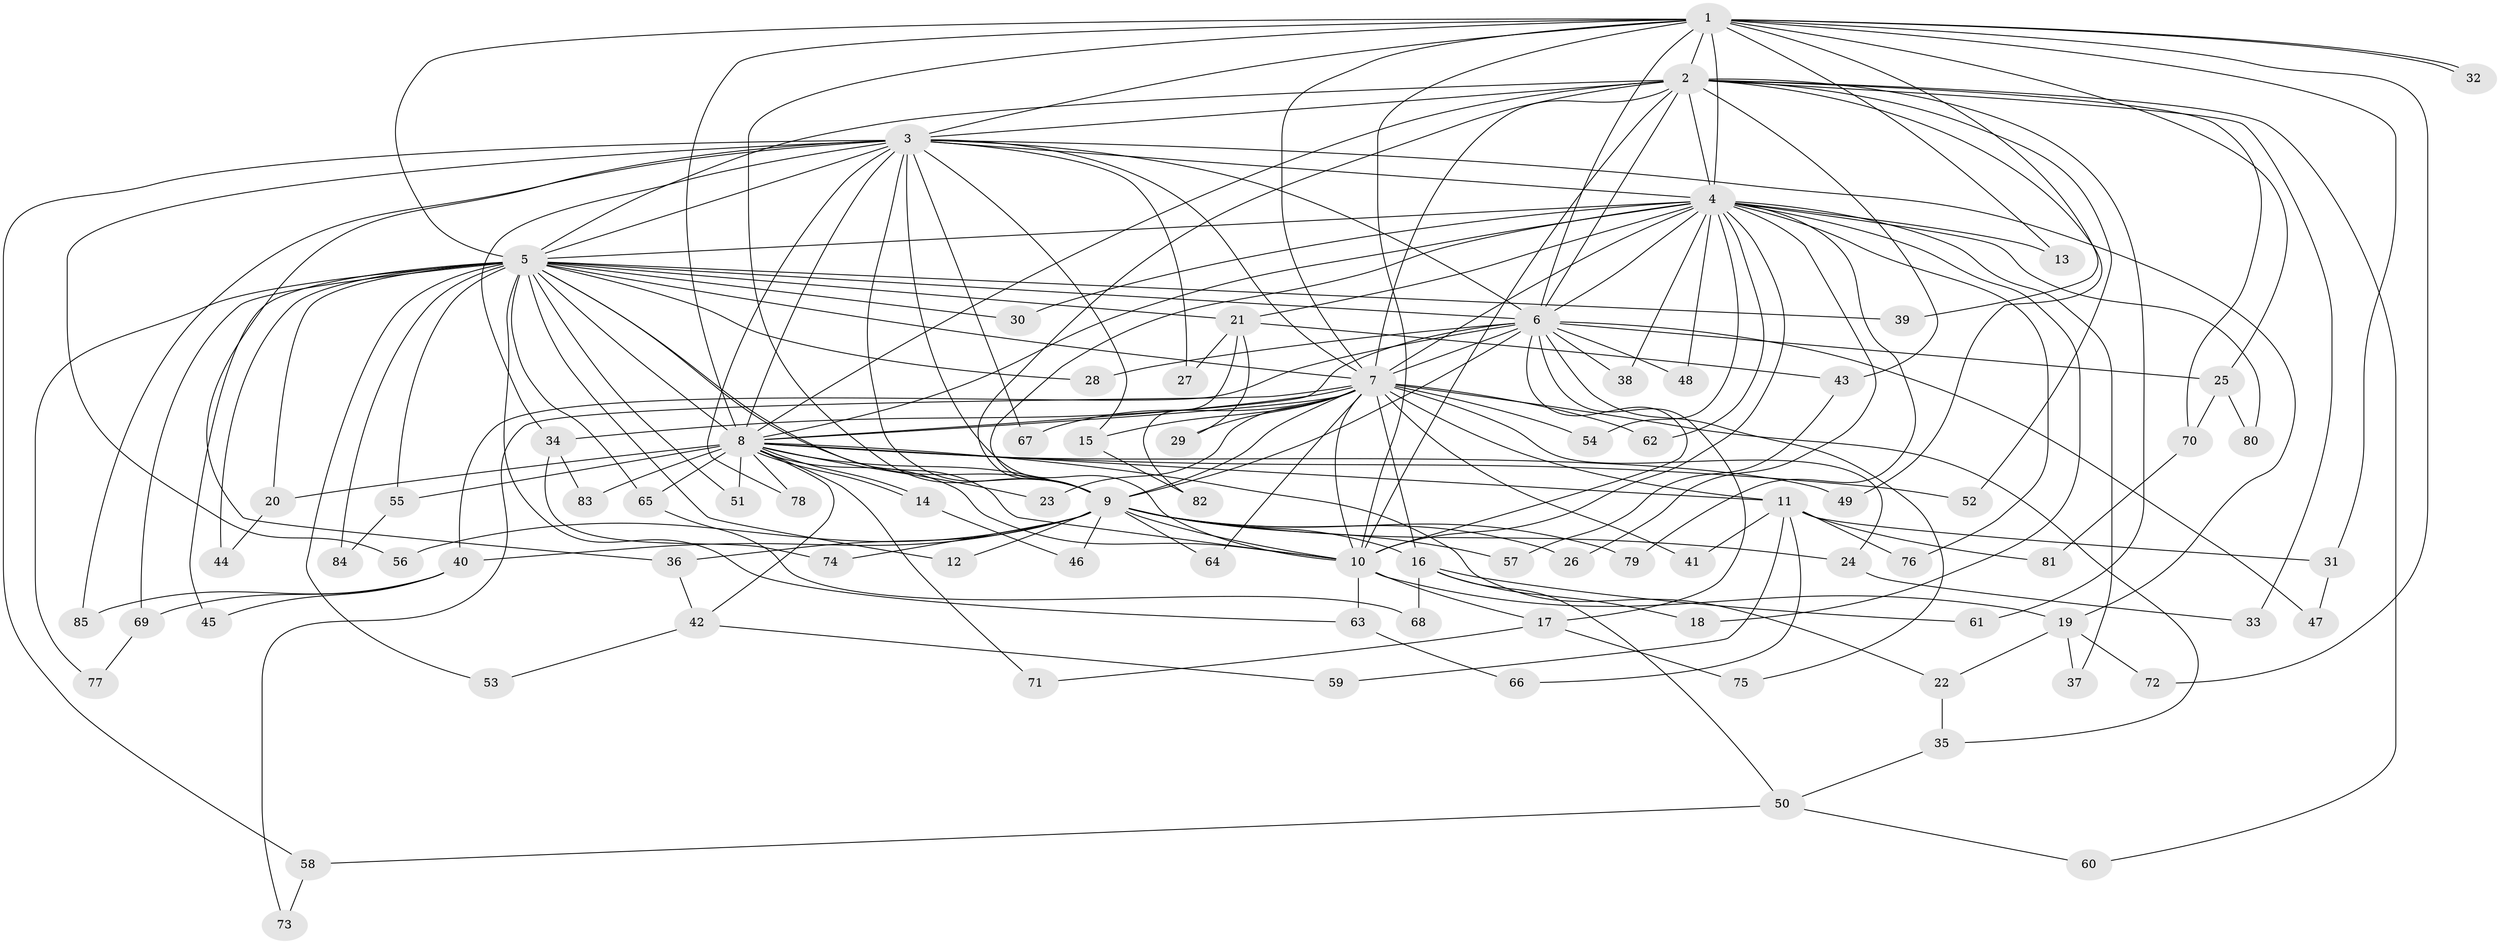 // Generated by graph-tools (version 1.1) at 2025/34/03/09/25 02:34:35]
// undirected, 85 vertices, 195 edges
graph export_dot {
graph [start="1"]
  node [color=gray90,style=filled];
  1;
  2;
  3;
  4;
  5;
  6;
  7;
  8;
  9;
  10;
  11;
  12;
  13;
  14;
  15;
  16;
  17;
  18;
  19;
  20;
  21;
  22;
  23;
  24;
  25;
  26;
  27;
  28;
  29;
  30;
  31;
  32;
  33;
  34;
  35;
  36;
  37;
  38;
  39;
  40;
  41;
  42;
  43;
  44;
  45;
  46;
  47;
  48;
  49;
  50;
  51;
  52;
  53;
  54;
  55;
  56;
  57;
  58;
  59;
  60;
  61;
  62;
  63;
  64;
  65;
  66;
  67;
  68;
  69;
  70;
  71;
  72;
  73;
  74;
  75;
  76;
  77;
  78;
  79;
  80;
  81;
  82;
  83;
  84;
  85;
  1 -- 2;
  1 -- 3;
  1 -- 4;
  1 -- 5;
  1 -- 6;
  1 -- 7;
  1 -- 8;
  1 -- 9;
  1 -- 10;
  1 -- 13;
  1 -- 25;
  1 -- 31;
  1 -- 32;
  1 -- 32;
  1 -- 39;
  1 -- 72;
  2 -- 3;
  2 -- 4;
  2 -- 5;
  2 -- 6;
  2 -- 7;
  2 -- 8;
  2 -- 9;
  2 -- 10;
  2 -- 33;
  2 -- 43;
  2 -- 49;
  2 -- 52;
  2 -- 60;
  2 -- 61;
  2 -- 70;
  3 -- 4;
  3 -- 5;
  3 -- 6;
  3 -- 7;
  3 -- 8;
  3 -- 9;
  3 -- 10;
  3 -- 15;
  3 -- 19;
  3 -- 27;
  3 -- 34;
  3 -- 36;
  3 -- 56;
  3 -- 58;
  3 -- 67;
  3 -- 78;
  3 -- 85;
  4 -- 5;
  4 -- 6;
  4 -- 7;
  4 -- 8;
  4 -- 9;
  4 -- 10;
  4 -- 13;
  4 -- 18;
  4 -- 21;
  4 -- 26;
  4 -- 30;
  4 -- 37;
  4 -- 38;
  4 -- 48;
  4 -- 54;
  4 -- 62;
  4 -- 76;
  4 -- 79;
  4 -- 80;
  5 -- 6;
  5 -- 7;
  5 -- 8;
  5 -- 9;
  5 -- 10;
  5 -- 12;
  5 -- 20;
  5 -- 21;
  5 -- 28;
  5 -- 30;
  5 -- 39;
  5 -- 44;
  5 -- 45;
  5 -- 51;
  5 -- 53;
  5 -- 55;
  5 -- 63;
  5 -- 65;
  5 -- 69;
  5 -- 77;
  5 -- 84;
  6 -- 7;
  6 -- 8;
  6 -- 9;
  6 -- 10;
  6 -- 17;
  6 -- 25;
  6 -- 28;
  6 -- 38;
  6 -- 40;
  6 -- 47;
  6 -- 48;
  6 -- 75;
  7 -- 8;
  7 -- 9;
  7 -- 10;
  7 -- 11;
  7 -- 15;
  7 -- 16;
  7 -- 23;
  7 -- 24;
  7 -- 29;
  7 -- 34;
  7 -- 35;
  7 -- 41;
  7 -- 54;
  7 -- 62;
  7 -- 64;
  7 -- 67;
  7 -- 73;
  8 -- 9;
  8 -- 10;
  8 -- 11;
  8 -- 14;
  8 -- 14;
  8 -- 20;
  8 -- 22;
  8 -- 23;
  8 -- 42;
  8 -- 49;
  8 -- 51;
  8 -- 52;
  8 -- 55;
  8 -- 65;
  8 -- 71;
  8 -- 78;
  8 -- 83;
  9 -- 10;
  9 -- 12;
  9 -- 16;
  9 -- 24;
  9 -- 26;
  9 -- 36;
  9 -- 40;
  9 -- 46;
  9 -- 56;
  9 -- 57;
  9 -- 64;
  9 -- 74;
  9 -- 79;
  10 -- 17;
  10 -- 19;
  10 -- 63;
  11 -- 31;
  11 -- 41;
  11 -- 59;
  11 -- 66;
  11 -- 76;
  11 -- 81;
  14 -- 46;
  15 -- 82;
  16 -- 18;
  16 -- 50;
  16 -- 61;
  16 -- 68;
  17 -- 71;
  17 -- 75;
  19 -- 22;
  19 -- 37;
  19 -- 72;
  20 -- 44;
  21 -- 27;
  21 -- 29;
  21 -- 43;
  21 -- 82;
  22 -- 35;
  24 -- 33;
  25 -- 70;
  25 -- 80;
  31 -- 47;
  34 -- 74;
  34 -- 83;
  35 -- 50;
  36 -- 42;
  40 -- 45;
  40 -- 69;
  40 -- 85;
  42 -- 53;
  42 -- 59;
  43 -- 57;
  50 -- 58;
  50 -- 60;
  55 -- 84;
  58 -- 73;
  63 -- 66;
  65 -- 68;
  69 -- 77;
  70 -- 81;
}
